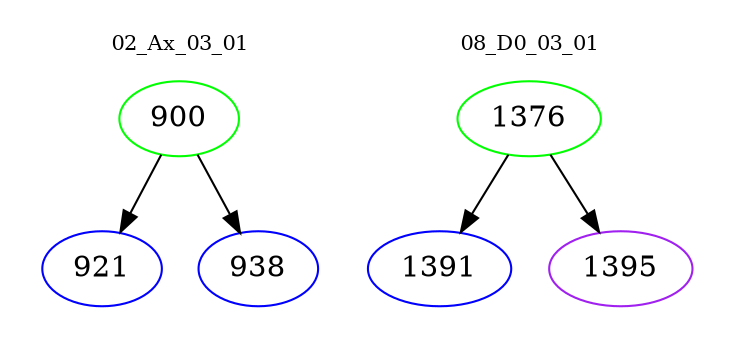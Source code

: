 digraph{
subgraph cluster_0 {
color = white
label = "02_Ax_03_01";
fontsize=10;
T0_900 [label="900", color="green"]
T0_900 -> T0_921 [color="black"]
T0_921 [label="921", color="blue"]
T0_900 -> T0_938 [color="black"]
T0_938 [label="938", color="blue"]
}
subgraph cluster_1 {
color = white
label = "08_D0_03_01";
fontsize=10;
T1_1376 [label="1376", color="green"]
T1_1376 -> T1_1391 [color="black"]
T1_1391 [label="1391", color="blue"]
T1_1376 -> T1_1395 [color="black"]
T1_1395 [label="1395", color="purple"]
}
}
